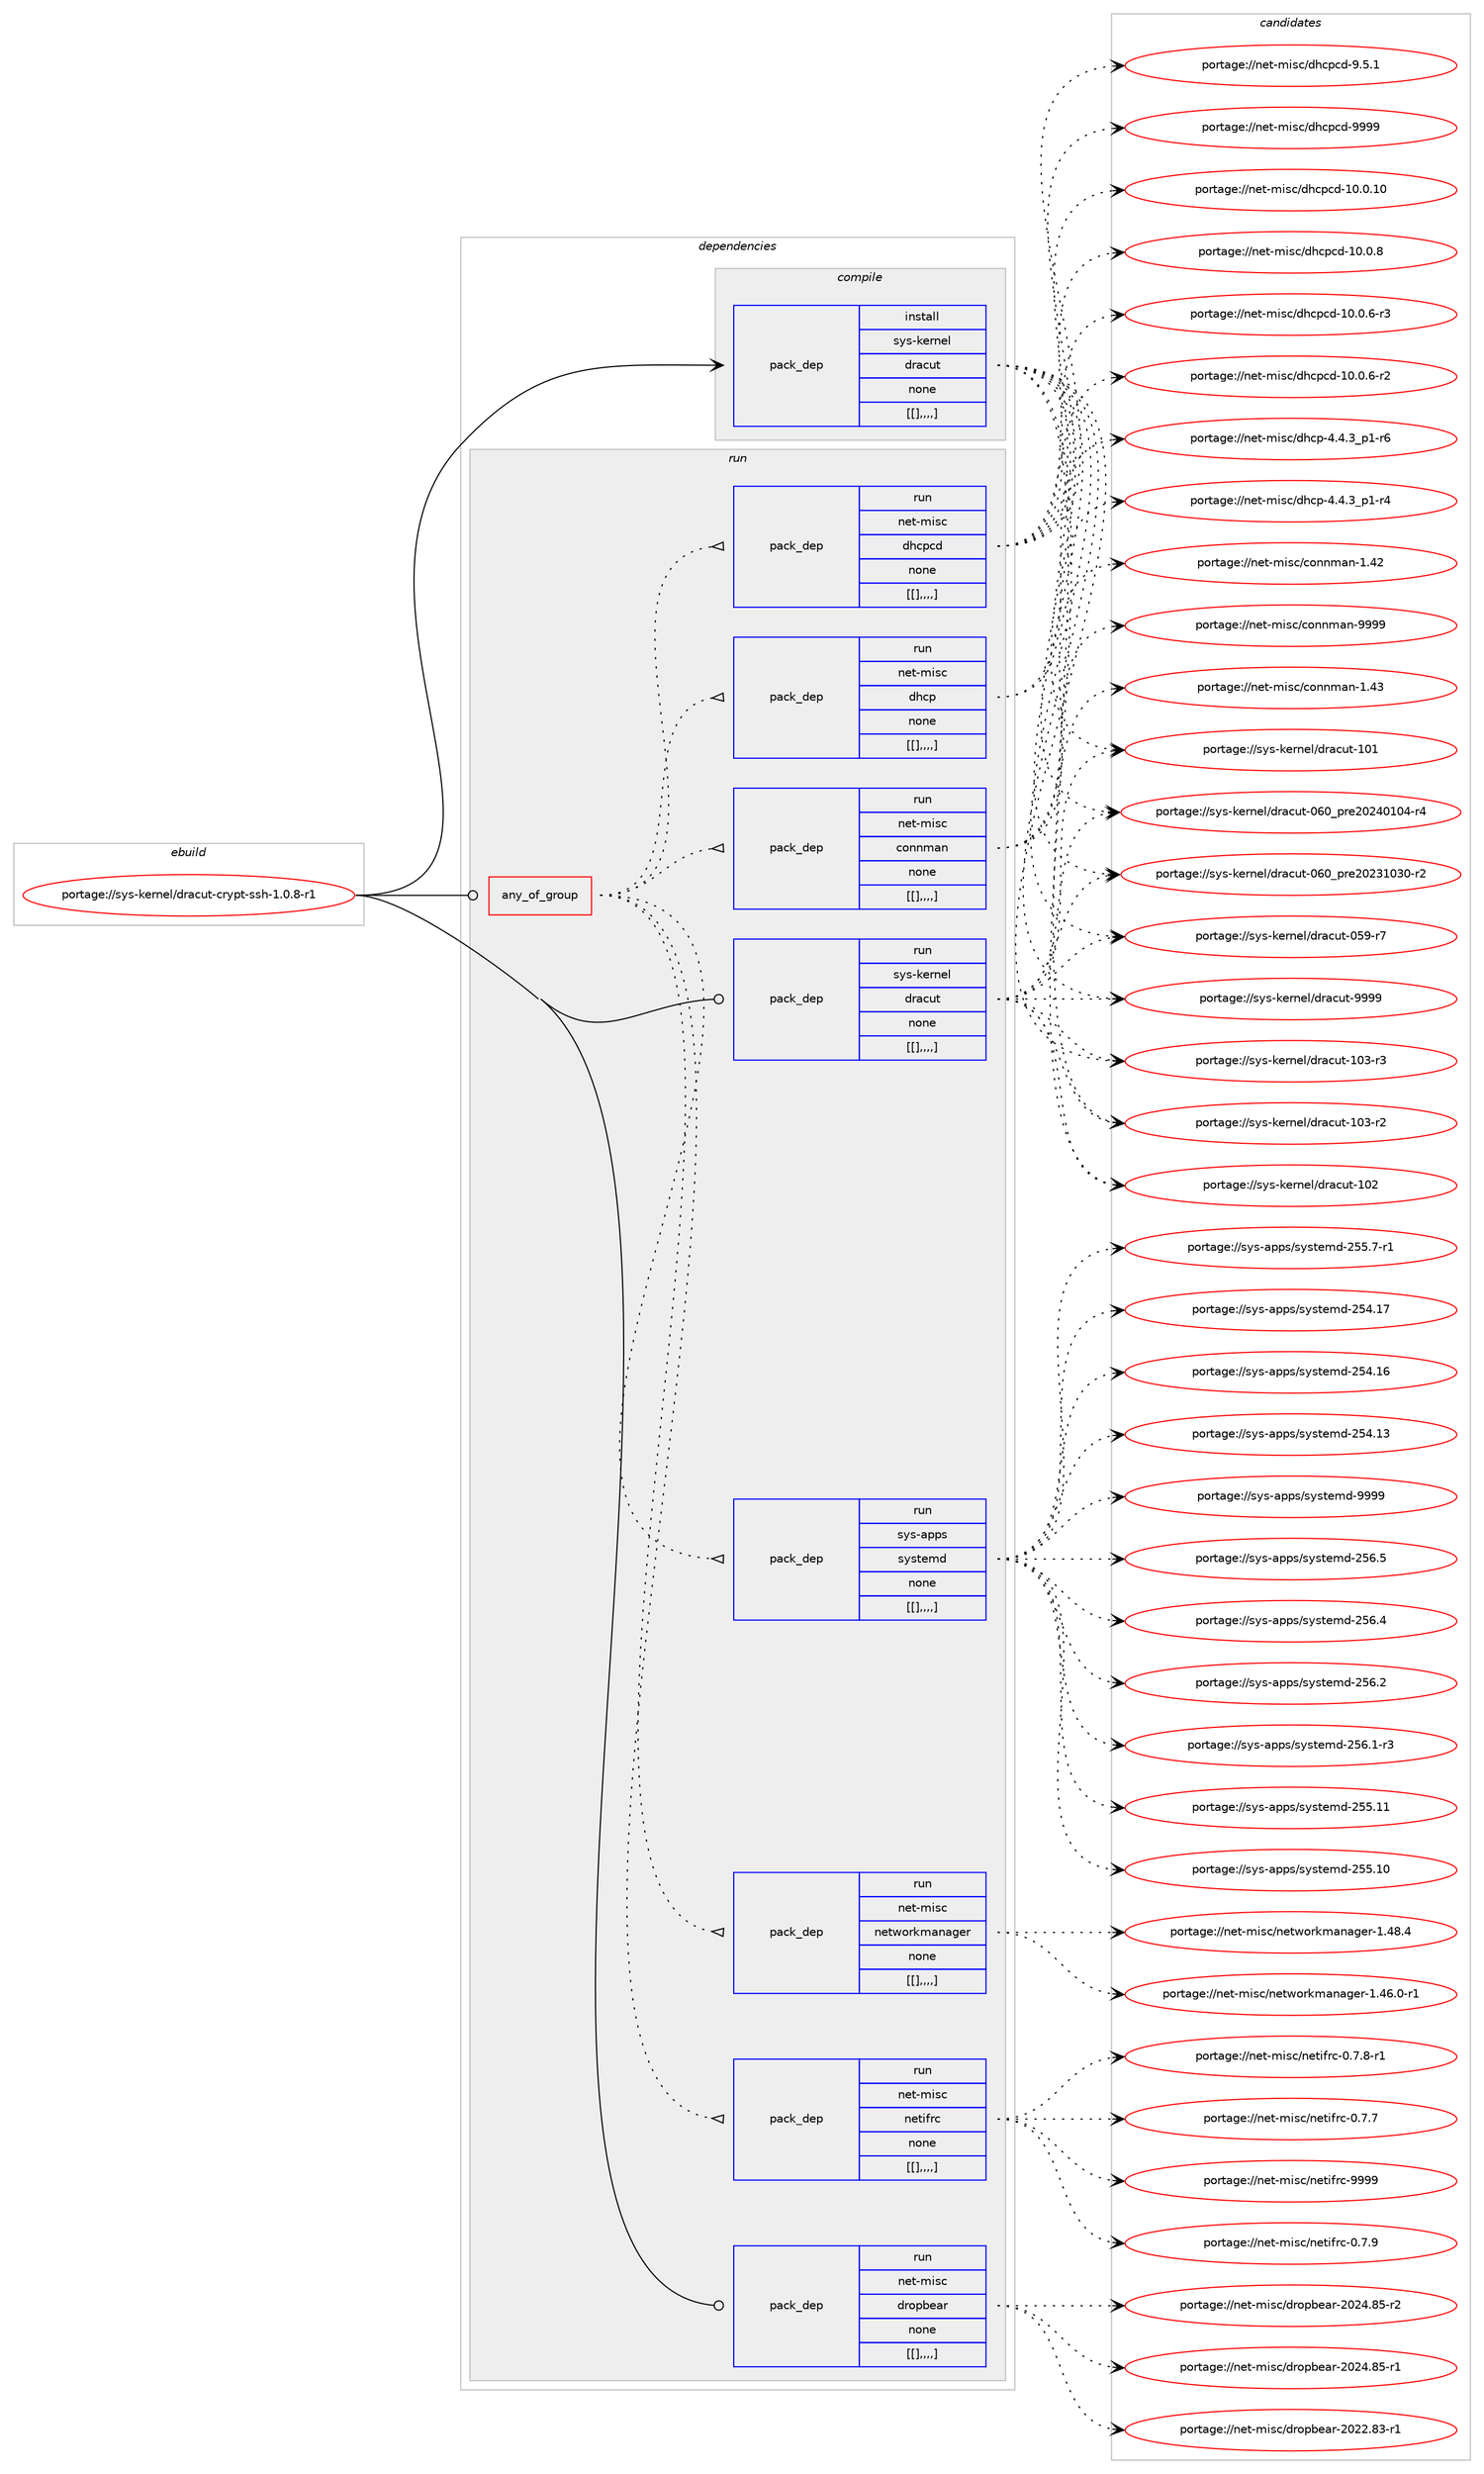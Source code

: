 digraph prolog {

# *************
# Graph options
# *************

newrank=true;
concentrate=true;
compound=true;
graph [rankdir=LR,fontname=Helvetica,fontsize=10,ranksep=1.5];#, ranksep=2.5, nodesep=0.2];
edge  [arrowhead=vee];
node  [fontname=Helvetica,fontsize=10];

# **********
# The ebuild
# **********

subgraph cluster_leftcol {
color=gray;
label=<<i>ebuild</i>>;
id [label="portage://sys-kernel/dracut-crypt-ssh-1.0.8-r1", color=red, width=4, href="../sys-kernel/dracut-crypt-ssh-1.0.8-r1.svg"];
}

# ****************
# The dependencies
# ****************

subgraph cluster_midcol {
color=gray;
label=<<i>dependencies</i>>;
subgraph cluster_compile {
fillcolor="#eeeeee";
style=filled;
label=<<i>compile</i>>;
subgraph pack331832 {
dependency456386 [label=<<TABLE BORDER="0" CELLBORDER="1" CELLSPACING="0" CELLPADDING="4" WIDTH="220"><TR><TD ROWSPAN="6" CELLPADDING="30">pack_dep</TD></TR><TR><TD WIDTH="110">install</TD></TR><TR><TD>sys-kernel</TD></TR><TR><TD>dracut</TD></TR><TR><TD>none</TD></TR><TR><TD>[[],,,,]</TD></TR></TABLE>>, shape=none, color=blue];
}
id:e -> dependency456386:w [weight=20,style="solid",arrowhead="vee"];
}
subgraph cluster_compileandrun {
fillcolor="#eeeeee";
style=filled;
label=<<i>compile and run</i>>;
}
subgraph cluster_run {
fillcolor="#eeeeee";
style=filled;
label=<<i>run</i>>;
subgraph any2903 {
dependency456387 [label=<<TABLE BORDER="0" CELLBORDER="1" CELLSPACING="0" CELLPADDING="4"><TR><TD CELLPADDING="10">any_of_group</TD></TR></TABLE>>, shape=none, color=red];subgraph pack331833 {
dependency456388 [label=<<TABLE BORDER="0" CELLBORDER="1" CELLSPACING="0" CELLPADDING="4" WIDTH="220"><TR><TD ROWSPAN="6" CELLPADDING="30">pack_dep</TD></TR><TR><TD WIDTH="110">run</TD></TR><TR><TD>net-misc</TD></TR><TR><TD>connman</TD></TR><TR><TD>none</TD></TR><TR><TD>[[],,,,]</TD></TR></TABLE>>, shape=none, color=blue];
}
dependency456387:e -> dependency456388:w [weight=20,style="dotted",arrowhead="oinv"];
subgraph pack331834 {
dependency456389 [label=<<TABLE BORDER="0" CELLBORDER="1" CELLSPACING="0" CELLPADDING="4" WIDTH="220"><TR><TD ROWSPAN="6" CELLPADDING="30">pack_dep</TD></TR><TR><TD WIDTH="110">run</TD></TR><TR><TD>net-misc</TD></TR><TR><TD>dhcp</TD></TR><TR><TD>none</TD></TR><TR><TD>[[],,,,]</TD></TR></TABLE>>, shape=none, color=blue];
}
dependency456387:e -> dependency456389:w [weight=20,style="dotted",arrowhead="oinv"];
subgraph pack331835 {
dependency456390 [label=<<TABLE BORDER="0" CELLBORDER="1" CELLSPACING="0" CELLPADDING="4" WIDTH="220"><TR><TD ROWSPAN="6" CELLPADDING="30">pack_dep</TD></TR><TR><TD WIDTH="110">run</TD></TR><TR><TD>net-misc</TD></TR><TR><TD>dhcpcd</TD></TR><TR><TD>none</TD></TR><TR><TD>[[],,,,]</TD></TR></TABLE>>, shape=none, color=blue];
}
dependency456387:e -> dependency456390:w [weight=20,style="dotted",arrowhead="oinv"];
subgraph pack331836 {
dependency456391 [label=<<TABLE BORDER="0" CELLBORDER="1" CELLSPACING="0" CELLPADDING="4" WIDTH="220"><TR><TD ROWSPAN="6" CELLPADDING="30">pack_dep</TD></TR><TR><TD WIDTH="110">run</TD></TR><TR><TD>net-misc</TD></TR><TR><TD>netifrc</TD></TR><TR><TD>none</TD></TR><TR><TD>[[],,,,]</TD></TR></TABLE>>, shape=none, color=blue];
}
dependency456387:e -> dependency456391:w [weight=20,style="dotted",arrowhead="oinv"];
subgraph pack331837 {
dependency456392 [label=<<TABLE BORDER="0" CELLBORDER="1" CELLSPACING="0" CELLPADDING="4" WIDTH="220"><TR><TD ROWSPAN="6" CELLPADDING="30">pack_dep</TD></TR><TR><TD WIDTH="110">run</TD></TR><TR><TD>net-misc</TD></TR><TR><TD>networkmanager</TD></TR><TR><TD>none</TD></TR><TR><TD>[[],,,,]</TD></TR></TABLE>>, shape=none, color=blue];
}
dependency456387:e -> dependency456392:w [weight=20,style="dotted",arrowhead="oinv"];
subgraph pack331838 {
dependency456393 [label=<<TABLE BORDER="0" CELLBORDER="1" CELLSPACING="0" CELLPADDING="4" WIDTH="220"><TR><TD ROWSPAN="6" CELLPADDING="30">pack_dep</TD></TR><TR><TD WIDTH="110">run</TD></TR><TR><TD>sys-apps</TD></TR><TR><TD>systemd</TD></TR><TR><TD>none</TD></TR><TR><TD>[[],,,,]</TD></TR></TABLE>>, shape=none, color=blue];
}
dependency456387:e -> dependency456393:w [weight=20,style="dotted",arrowhead="oinv"];
}
id:e -> dependency456387:w [weight=20,style="solid",arrowhead="odot"];
subgraph pack331839 {
dependency456394 [label=<<TABLE BORDER="0" CELLBORDER="1" CELLSPACING="0" CELLPADDING="4" WIDTH="220"><TR><TD ROWSPAN="6" CELLPADDING="30">pack_dep</TD></TR><TR><TD WIDTH="110">run</TD></TR><TR><TD>net-misc</TD></TR><TR><TD>dropbear</TD></TR><TR><TD>none</TD></TR><TR><TD>[[],,,,]</TD></TR></TABLE>>, shape=none, color=blue];
}
id:e -> dependency456394:w [weight=20,style="solid",arrowhead="odot"];
subgraph pack331840 {
dependency456395 [label=<<TABLE BORDER="0" CELLBORDER="1" CELLSPACING="0" CELLPADDING="4" WIDTH="220"><TR><TD ROWSPAN="6" CELLPADDING="30">pack_dep</TD></TR><TR><TD WIDTH="110">run</TD></TR><TR><TD>sys-kernel</TD></TR><TR><TD>dracut</TD></TR><TR><TD>none</TD></TR><TR><TD>[[],,,,]</TD></TR></TABLE>>, shape=none, color=blue];
}
id:e -> dependency456395:w [weight=20,style="solid",arrowhead="odot"];
}
}

# **************
# The candidates
# **************

subgraph cluster_choices {
rank=same;
color=gray;
label=<<i>candidates</i>>;

subgraph choice331832 {
color=black;
nodesep=1;
choice115121115451071011141101011084710011497991171164557575757 [label="portage://sys-kernel/dracut-9999", color=red, width=4,href="../sys-kernel/dracut-9999.svg"];
choice11512111545107101114110101108471001149799117116454948514511451 [label="portage://sys-kernel/dracut-103-r3", color=red, width=4,href="../sys-kernel/dracut-103-r3.svg"];
choice11512111545107101114110101108471001149799117116454948514511450 [label="portage://sys-kernel/dracut-103-r2", color=red, width=4,href="../sys-kernel/dracut-103-r2.svg"];
choice1151211154510710111411010110847100114979911711645494850 [label="portage://sys-kernel/dracut-102", color=red, width=4,href="../sys-kernel/dracut-102.svg"];
choice1151211154510710111411010110847100114979911711645494849 [label="portage://sys-kernel/dracut-101", color=red, width=4,href="../sys-kernel/dracut-101.svg"];
choice11512111545107101114110101108471001149799117116454854489511211410150485052484948524511452 [label="portage://sys-kernel/dracut-060_pre20240104-r4", color=red, width=4,href="../sys-kernel/dracut-060_pre20240104-r4.svg"];
choice11512111545107101114110101108471001149799117116454854489511211410150485051494851484511450 [label="portage://sys-kernel/dracut-060_pre20231030-r2", color=red, width=4,href="../sys-kernel/dracut-060_pre20231030-r2.svg"];
choice11512111545107101114110101108471001149799117116454853574511455 [label="portage://sys-kernel/dracut-059-r7", color=red, width=4,href="../sys-kernel/dracut-059-r7.svg"];
dependency456386:e -> choice115121115451071011141101011084710011497991171164557575757:w [style=dotted,weight="100"];
dependency456386:e -> choice11512111545107101114110101108471001149799117116454948514511451:w [style=dotted,weight="100"];
dependency456386:e -> choice11512111545107101114110101108471001149799117116454948514511450:w [style=dotted,weight="100"];
dependency456386:e -> choice1151211154510710111411010110847100114979911711645494850:w [style=dotted,weight="100"];
dependency456386:e -> choice1151211154510710111411010110847100114979911711645494849:w [style=dotted,weight="100"];
dependency456386:e -> choice11512111545107101114110101108471001149799117116454854489511211410150485052484948524511452:w [style=dotted,weight="100"];
dependency456386:e -> choice11512111545107101114110101108471001149799117116454854489511211410150485051494851484511450:w [style=dotted,weight="100"];
dependency456386:e -> choice11512111545107101114110101108471001149799117116454853574511455:w [style=dotted,weight="100"];
}
subgraph choice331833 {
color=black;
nodesep=1;
choice11010111645109105115994799111110110109971104557575757 [label="portage://net-misc/connman-9999", color=red, width=4,href="../net-misc/connman-9999.svg"];
choice11010111645109105115994799111110110109971104549465251 [label="portage://net-misc/connman-1.43", color=red, width=4,href="../net-misc/connman-1.43.svg"];
choice11010111645109105115994799111110110109971104549465250 [label="portage://net-misc/connman-1.42", color=red, width=4,href="../net-misc/connman-1.42.svg"];
dependency456388:e -> choice11010111645109105115994799111110110109971104557575757:w [style=dotted,weight="100"];
dependency456388:e -> choice11010111645109105115994799111110110109971104549465251:w [style=dotted,weight="100"];
dependency456388:e -> choice11010111645109105115994799111110110109971104549465250:w [style=dotted,weight="100"];
}
subgraph choice331834 {
color=black;
nodesep=1;
choice1101011164510910511599471001049911245524652465195112494511454 [label="portage://net-misc/dhcp-4.4.3_p1-r6", color=red, width=4,href="../net-misc/dhcp-4.4.3_p1-r6.svg"];
choice1101011164510910511599471001049911245524652465195112494511452 [label="portage://net-misc/dhcp-4.4.3_p1-r4", color=red, width=4,href="../net-misc/dhcp-4.4.3_p1-r4.svg"];
dependency456389:e -> choice1101011164510910511599471001049911245524652465195112494511454:w [style=dotted,weight="100"];
dependency456389:e -> choice1101011164510910511599471001049911245524652465195112494511452:w [style=dotted,weight="100"];
}
subgraph choice331835 {
color=black;
nodesep=1;
choice11010111645109105115994710010499112991004557575757 [label="portage://net-misc/dhcpcd-9999", color=red, width=4,href="../net-misc/dhcpcd-9999.svg"];
choice11010111645109105115994710010499112991004549484648464948 [label="portage://net-misc/dhcpcd-10.0.10", color=red, width=4,href="../net-misc/dhcpcd-10.0.10.svg"];
choice110101116451091051159947100104991129910045494846484656 [label="portage://net-misc/dhcpcd-10.0.8", color=red, width=4,href="../net-misc/dhcpcd-10.0.8.svg"];
choice1101011164510910511599471001049911299100454948464846544511451 [label="portage://net-misc/dhcpcd-10.0.6-r3", color=red, width=4,href="../net-misc/dhcpcd-10.0.6-r3.svg"];
choice1101011164510910511599471001049911299100454948464846544511450 [label="portage://net-misc/dhcpcd-10.0.6-r2", color=red, width=4,href="../net-misc/dhcpcd-10.0.6-r2.svg"];
choice1101011164510910511599471001049911299100455746534649 [label="portage://net-misc/dhcpcd-9.5.1", color=red, width=4,href="../net-misc/dhcpcd-9.5.1.svg"];
dependency456390:e -> choice11010111645109105115994710010499112991004557575757:w [style=dotted,weight="100"];
dependency456390:e -> choice11010111645109105115994710010499112991004549484648464948:w [style=dotted,weight="100"];
dependency456390:e -> choice110101116451091051159947100104991129910045494846484656:w [style=dotted,weight="100"];
dependency456390:e -> choice1101011164510910511599471001049911299100454948464846544511451:w [style=dotted,weight="100"];
dependency456390:e -> choice1101011164510910511599471001049911299100454948464846544511450:w [style=dotted,weight="100"];
dependency456390:e -> choice1101011164510910511599471001049911299100455746534649:w [style=dotted,weight="100"];
}
subgraph choice331836 {
color=black;
nodesep=1;
choice110101116451091051159947110101116105102114994557575757 [label="portage://net-misc/netifrc-9999", color=red, width=4,href="../net-misc/netifrc-9999.svg"];
choice11010111645109105115994711010111610510211499454846554657 [label="portage://net-misc/netifrc-0.7.9", color=red, width=4,href="../net-misc/netifrc-0.7.9.svg"];
choice110101116451091051159947110101116105102114994548465546564511449 [label="portage://net-misc/netifrc-0.7.8-r1", color=red, width=4,href="../net-misc/netifrc-0.7.8-r1.svg"];
choice11010111645109105115994711010111610510211499454846554655 [label="portage://net-misc/netifrc-0.7.7", color=red, width=4,href="../net-misc/netifrc-0.7.7.svg"];
dependency456391:e -> choice110101116451091051159947110101116105102114994557575757:w [style=dotted,weight="100"];
dependency456391:e -> choice11010111645109105115994711010111610510211499454846554657:w [style=dotted,weight="100"];
dependency456391:e -> choice110101116451091051159947110101116105102114994548465546564511449:w [style=dotted,weight="100"];
dependency456391:e -> choice11010111645109105115994711010111610510211499454846554655:w [style=dotted,weight="100"];
}
subgraph choice331837 {
color=black;
nodesep=1;
choice110101116451091051159947110101116119111114107109971109710310111445494652564652 [label="portage://net-misc/networkmanager-1.48.4", color=red, width=4,href="../net-misc/networkmanager-1.48.4.svg"];
choice1101011164510910511599471101011161191111141071099711097103101114454946525446484511449 [label="portage://net-misc/networkmanager-1.46.0-r1", color=red, width=4,href="../net-misc/networkmanager-1.46.0-r1.svg"];
dependency456392:e -> choice110101116451091051159947110101116119111114107109971109710310111445494652564652:w [style=dotted,weight="100"];
dependency456392:e -> choice1101011164510910511599471101011161191111141071099711097103101114454946525446484511449:w [style=dotted,weight="100"];
}
subgraph choice331838 {
color=black;
nodesep=1;
choice1151211154597112112115471151211151161011091004557575757 [label="portage://sys-apps/systemd-9999", color=red, width=4,href="../sys-apps/systemd-9999.svg"];
choice115121115459711211211547115121115116101109100455053544653 [label="portage://sys-apps/systemd-256.5", color=red, width=4,href="../sys-apps/systemd-256.5.svg"];
choice115121115459711211211547115121115116101109100455053544652 [label="portage://sys-apps/systemd-256.4", color=red, width=4,href="../sys-apps/systemd-256.4.svg"];
choice115121115459711211211547115121115116101109100455053544650 [label="portage://sys-apps/systemd-256.2", color=red, width=4,href="../sys-apps/systemd-256.2.svg"];
choice1151211154597112112115471151211151161011091004550535446494511451 [label="portage://sys-apps/systemd-256.1-r3", color=red, width=4,href="../sys-apps/systemd-256.1-r3.svg"];
choice11512111545971121121154711512111511610110910045505353464949 [label="portage://sys-apps/systemd-255.11", color=red, width=4,href="../sys-apps/systemd-255.11.svg"];
choice11512111545971121121154711512111511610110910045505353464948 [label="portage://sys-apps/systemd-255.10", color=red, width=4,href="../sys-apps/systemd-255.10.svg"];
choice1151211154597112112115471151211151161011091004550535346554511449 [label="portage://sys-apps/systemd-255.7-r1", color=red, width=4,href="../sys-apps/systemd-255.7-r1.svg"];
choice11512111545971121121154711512111511610110910045505352464955 [label="portage://sys-apps/systemd-254.17", color=red, width=4,href="../sys-apps/systemd-254.17.svg"];
choice11512111545971121121154711512111511610110910045505352464954 [label="portage://sys-apps/systemd-254.16", color=red, width=4,href="../sys-apps/systemd-254.16.svg"];
choice11512111545971121121154711512111511610110910045505352464951 [label="portage://sys-apps/systemd-254.13", color=red, width=4,href="../sys-apps/systemd-254.13.svg"];
dependency456393:e -> choice1151211154597112112115471151211151161011091004557575757:w [style=dotted,weight="100"];
dependency456393:e -> choice115121115459711211211547115121115116101109100455053544653:w [style=dotted,weight="100"];
dependency456393:e -> choice115121115459711211211547115121115116101109100455053544652:w [style=dotted,weight="100"];
dependency456393:e -> choice115121115459711211211547115121115116101109100455053544650:w [style=dotted,weight="100"];
dependency456393:e -> choice1151211154597112112115471151211151161011091004550535446494511451:w [style=dotted,weight="100"];
dependency456393:e -> choice11512111545971121121154711512111511610110910045505353464949:w [style=dotted,weight="100"];
dependency456393:e -> choice11512111545971121121154711512111511610110910045505353464948:w [style=dotted,weight="100"];
dependency456393:e -> choice1151211154597112112115471151211151161011091004550535346554511449:w [style=dotted,weight="100"];
dependency456393:e -> choice11512111545971121121154711512111511610110910045505352464955:w [style=dotted,weight="100"];
dependency456393:e -> choice11512111545971121121154711512111511610110910045505352464954:w [style=dotted,weight="100"];
dependency456393:e -> choice11512111545971121121154711512111511610110910045505352464951:w [style=dotted,weight="100"];
}
subgraph choice331839 {
color=black;
nodesep=1;
choice110101116451091051159947100114111112981019711445504850524656534511450 [label="portage://net-misc/dropbear-2024.85-r2", color=red, width=4,href="../net-misc/dropbear-2024.85-r2.svg"];
choice110101116451091051159947100114111112981019711445504850524656534511449 [label="portage://net-misc/dropbear-2024.85-r1", color=red, width=4,href="../net-misc/dropbear-2024.85-r1.svg"];
choice110101116451091051159947100114111112981019711445504850504656514511449 [label="portage://net-misc/dropbear-2022.83-r1", color=red, width=4,href="../net-misc/dropbear-2022.83-r1.svg"];
dependency456394:e -> choice110101116451091051159947100114111112981019711445504850524656534511450:w [style=dotted,weight="100"];
dependency456394:e -> choice110101116451091051159947100114111112981019711445504850524656534511449:w [style=dotted,weight="100"];
dependency456394:e -> choice110101116451091051159947100114111112981019711445504850504656514511449:w [style=dotted,weight="100"];
}
subgraph choice331840 {
color=black;
nodesep=1;
choice115121115451071011141101011084710011497991171164557575757 [label="portage://sys-kernel/dracut-9999", color=red, width=4,href="../sys-kernel/dracut-9999.svg"];
choice11512111545107101114110101108471001149799117116454948514511451 [label="portage://sys-kernel/dracut-103-r3", color=red, width=4,href="../sys-kernel/dracut-103-r3.svg"];
choice11512111545107101114110101108471001149799117116454948514511450 [label="portage://sys-kernel/dracut-103-r2", color=red, width=4,href="../sys-kernel/dracut-103-r2.svg"];
choice1151211154510710111411010110847100114979911711645494850 [label="portage://sys-kernel/dracut-102", color=red, width=4,href="../sys-kernel/dracut-102.svg"];
choice1151211154510710111411010110847100114979911711645494849 [label="portage://sys-kernel/dracut-101", color=red, width=4,href="../sys-kernel/dracut-101.svg"];
choice11512111545107101114110101108471001149799117116454854489511211410150485052484948524511452 [label="portage://sys-kernel/dracut-060_pre20240104-r4", color=red, width=4,href="../sys-kernel/dracut-060_pre20240104-r4.svg"];
choice11512111545107101114110101108471001149799117116454854489511211410150485051494851484511450 [label="portage://sys-kernel/dracut-060_pre20231030-r2", color=red, width=4,href="../sys-kernel/dracut-060_pre20231030-r2.svg"];
choice11512111545107101114110101108471001149799117116454853574511455 [label="portage://sys-kernel/dracut-059-r7", color=red, width=4,href="../sys-kernel/dracut-059-r7.svg"];
dependency456395:e -> choice115121115451071011141101011084710011497991171164557575757:w [style=dotted,weight="100"];
dependency456395:e -> choice11512111545107101114110101108471001149799117116454948514511451:w [style=dotted,weight="100"];
dependency456395:e -> choice11512111545107101114110101108471001149799117116454948514511450:w [style=dotted,weight="100"];
dependency456395:e -> choice1151211154510710111411010110847100114979911711645494850:w [style=dotted,weight="100"];
dependency456395:e -> choice1151211154510710111411010110847100114979911711645494849:w [style=dotted,weight="100"];
dependency456395:e -> choice11512111545107101114110101108471001149799117116454854489511211410150485052484948524511452:w [style=dotted,weight="100"];
dependency456395:e -> choice11512111545107101114110101108471001149799117116454854489511211410150485051494851484511450:w [style=dotted,weight="100"];
dependency456395:e -> choice11512111545107101114110101108471001149799117116454853574511455:w [style=dotted,weight="100"];
}
}

}
